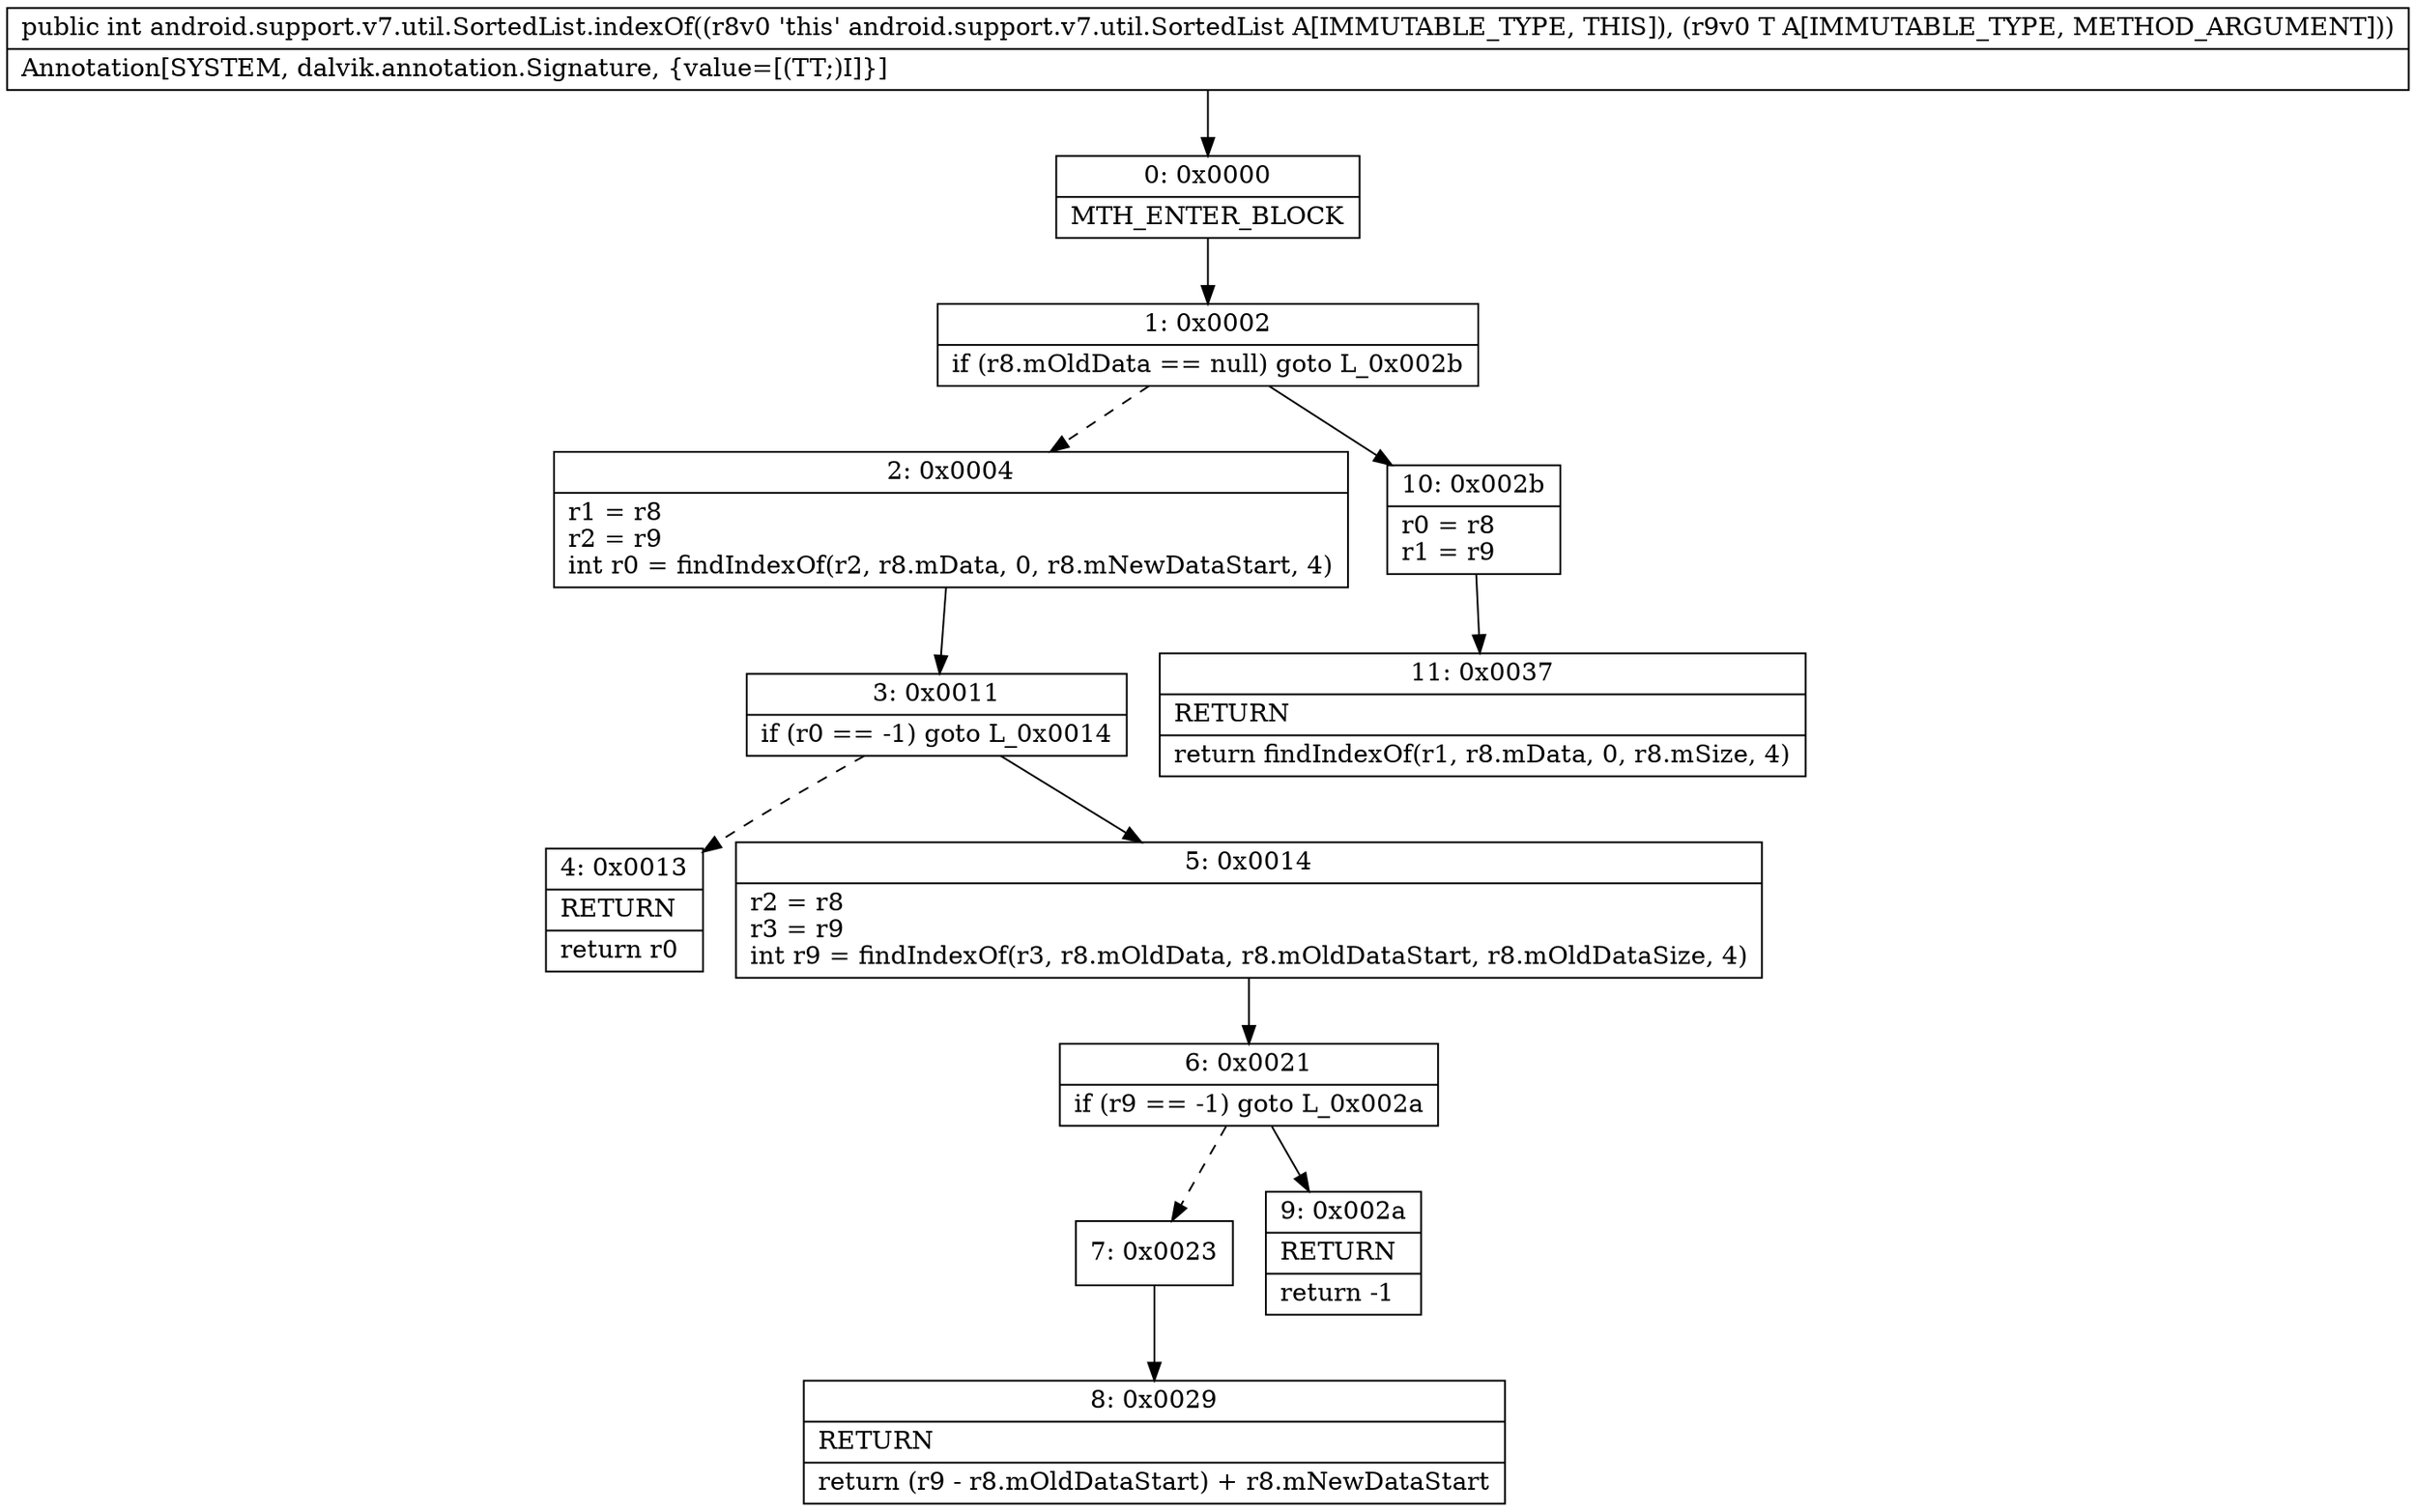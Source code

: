 digraph "CFG forandroid.support.v7.util.SortedList.indexOf(Ljava\/lang\/Object;)I" {
Node_0 [shape=record,label="{0\:\ 0x0000|MTH_ENTER_BLOCK\l}"];
Node_1 [shape=record,label="{1\:\ 0x0002|if (r8.mOldData == null) goto L_0x002b\l}"];
Node_2 [shape=record,label="{2\:\ 0x0004|r1 = r8\lr2 = r9\lint r0 = findIndexOf(r2, r8.mData, 0, r8.mNewDataStart, 4)\l}"];
Node_3 [shape=record,label="{3\:\ 0x0011|if (r0 == \-1) goto L_0x0014\l}"];
Node_4 [shape=record,label="{4\:\ 0x0013|RETURN\l|return r0\l}"];
Node_5 [shape=record,label="{5\:\ 0x0014|r2 = r8\lr3 = r9\lint r9 = findIndexOf(r3, r8.mOldData, r8.mOldDataStart, r8.mOldDataSize, 4)\l}"];
Node_6 [shape=record,label="{6\:\ 0x0021|if (r9 == \-1) goto L_0x002a\l}"];
Node_7 [shape=record,label="{7\:\ 0x0023}"];
Node_8 [shape=record,label="{8\:\ 0x0029|RETURN\l|return (r9 \- r8.mOldDataStart) + r8.mNewDataStart\l}"];
Node_9 [shape=record,label="{9\:\ 0x002a|RETURN\l|return \-1\l}"];
Node_10 [shape=record,label="{10\:\ 0x002b|r0 = r8\lr1 = r9\l}"];
Node_11 [shape=record,label="{11\:\ 0x0037|RETURN\l|return findIndexOf(r1, r8.mData, 0, r8.mSize, 4)\l}"];
MethodNode[shape=record,label="{public int android.support.v7.util.SortedList.indexOf((r8v0 'this' android.support.v7.util.SortedList A[IMMUTABLE_TYPE, THIS]), (r9v0 T A[IMMUTABLE_TYPE, METHOD_ARGUMENT]))  | Annotation[SYSTEM, dalvik.annotation.Signature, \{value=[(TT;)I]\}]\l}"];
MethodNode -> Node_0;
Node_0 -> Node_1;
Node_1 -> Node_2[style=dashed];
Node_1 -> Node_10;
Node_2 -> Node_3;
Node_3 -> Node_4[style=dashed];
Node_3 -> Node_5;
Node_5 -> Node_6;
Node_6 -> Node_7[style=dashed];
Node_6 -> Node_9;
Node_7 -> Node_8;
Node_10 -> Node_11;
}

